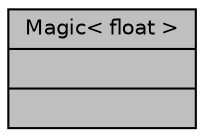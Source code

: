 digraph "Magic&lt; float &gt;"
{
 // INTERACTIVE_SVG=YES
  bgcolor="transparent";
  edge [fontname="Helvetica",fontsize="10",labelfontname="Helvetica",labelfontsize="10"];
  node [fontname="Helvetica",fontsize="10",shape=record];
  Node1 [label="{Magic\< float \>\n||}",height=0.2,width=0.4,color="black", fillcolor="grey75", style="filled", fontcolor="black"];
}
